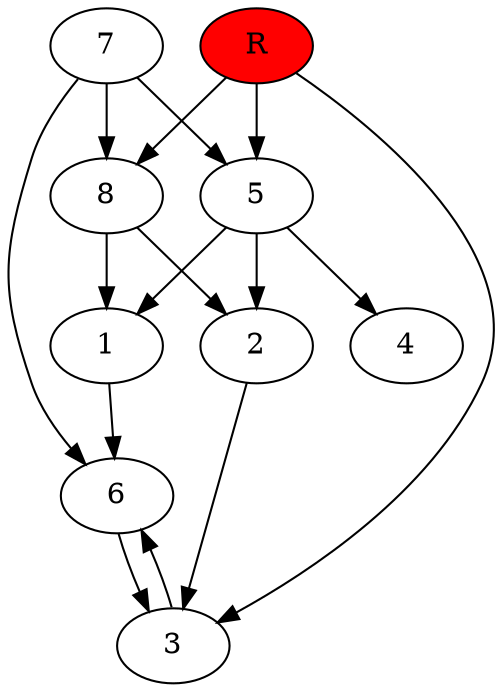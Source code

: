 digraph prb1039 {
	1
	2
	3
	4
	5
	6
	7
	8
	R [fillcolor="#ff0000" style=filled]
	1 -> 6
	2 -> 3
	3 -> 6
	5 -> 1
	5 -> 2
	5 -> 4
	6 -> 3
	7 -> 5
	7 -> 6
	7 -> 8
	8 -> 1
	8 -> 2
	R -> 3
	R -> 5
	R -> 8
}
